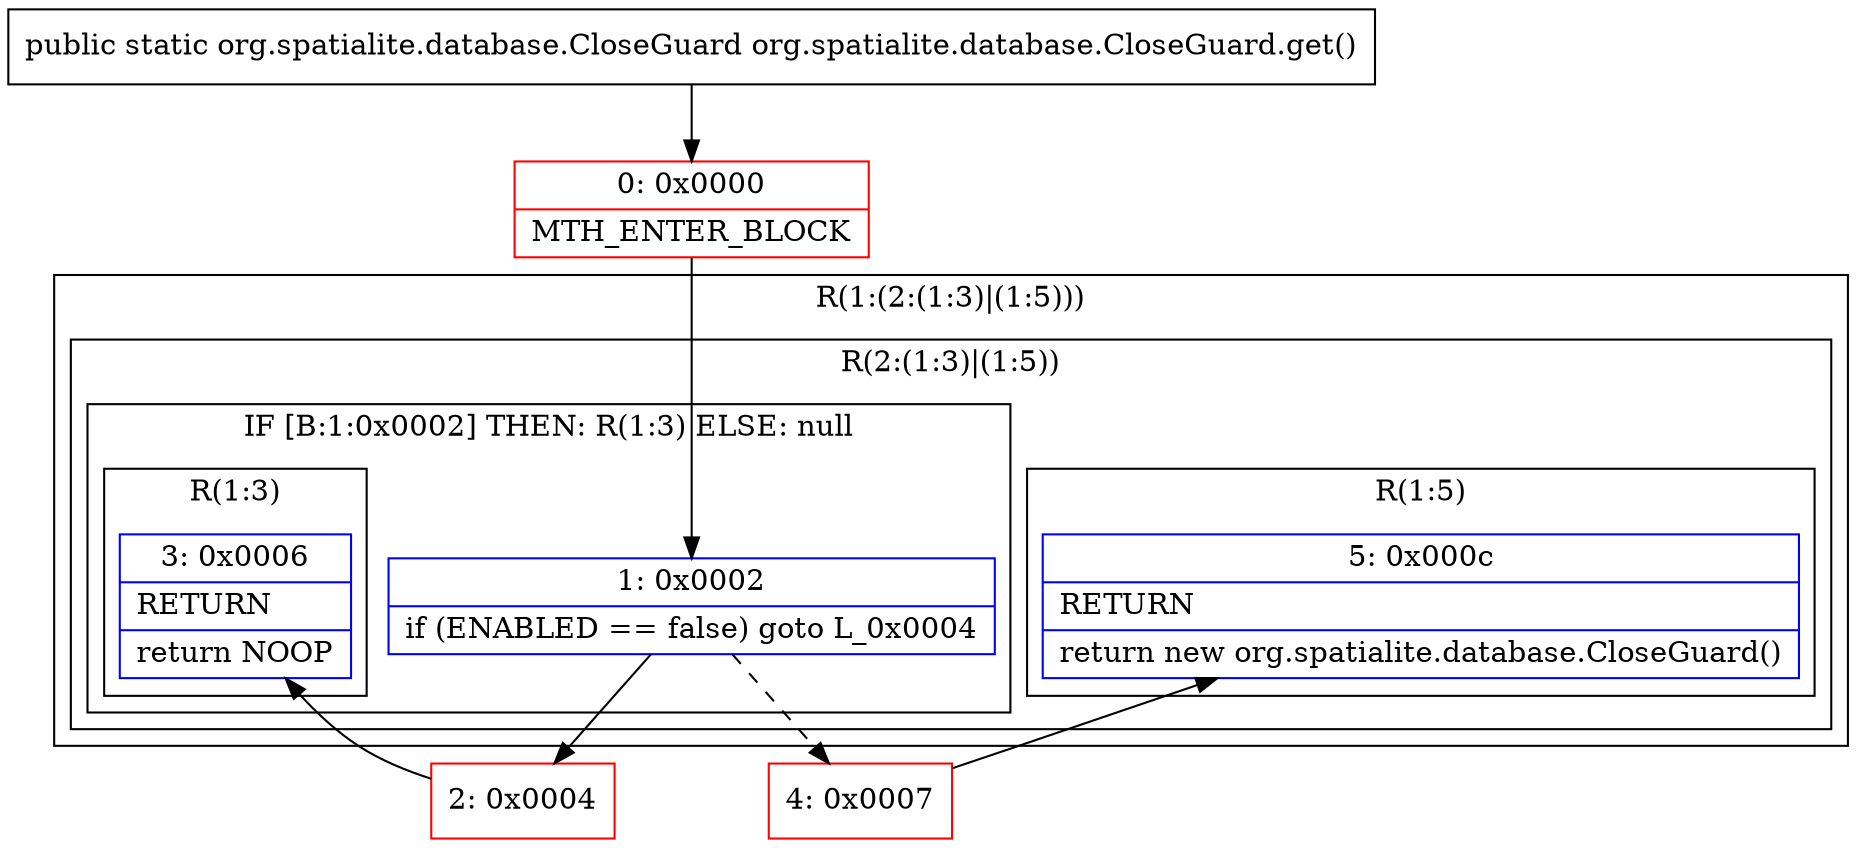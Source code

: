 digraph "CFG fororg.spatialite.database.CloseGuard.get()Lorg\/spatialite\/database\/CloseGuard;" {
subgraph cluster_Region_662459599 {
label = "R(1:(2:(1:3)|(1:5)))";
node [shape=record,color=blue];
subgraph cluster_Region_553057508 {
label = "R(2:(1:3)|(1:5))";
node [shape=record,color=blue];
subgraph cluster_IfRegion_271766313 {
label = "IF [B:1:0x0002] THEN: R(1:3) ELSE: null";
node [shape=record,color=blue];
Node_1 [shape=record,label="{1\:\ 0x0002|if (ENABLED == false) goto L_0x0004\l}"];
subgraph cluster_Region_122126308 {
label = "R(1:3)";
node [shape=record,color=blue];
Node_3 [shape=record,label="{3\:\ 0x0006|RETURN\l|return NOOP\l}"];
}
}
subgraph cluster_Region_1113098735 {
label = "R(1:5)";
node [shape=record,color=blue];
Node_5 [shape=record,label="{5\:\ 0x000c|RETURN\l|return new org.spatialite.database.CloseGuard()\l}"];
}
}
}
Node_0 [shape=record,color=red,label="{0\:\ 0x0000|MTH_ENTER_BLOCK\l}"];
Node_2 [shape=record,color=red,label="{2\:\ 0x0004}"];
Node_4 [shape=record,color=red,label="{4\:\ 0x0007}"];
MethodNode[shape=record,label="{public static org.spatialite.database.CloseGuard org.spatialite.database.CloseGuard.get() }"];
MethodNode -> Node_0;
Node_1 -> Node_2;
Node_1 -> Node_4[style=dashed];
Node_0 -> Node_1;
Node_2 -> Node_3;
Node_4 -> Node_5;
}

